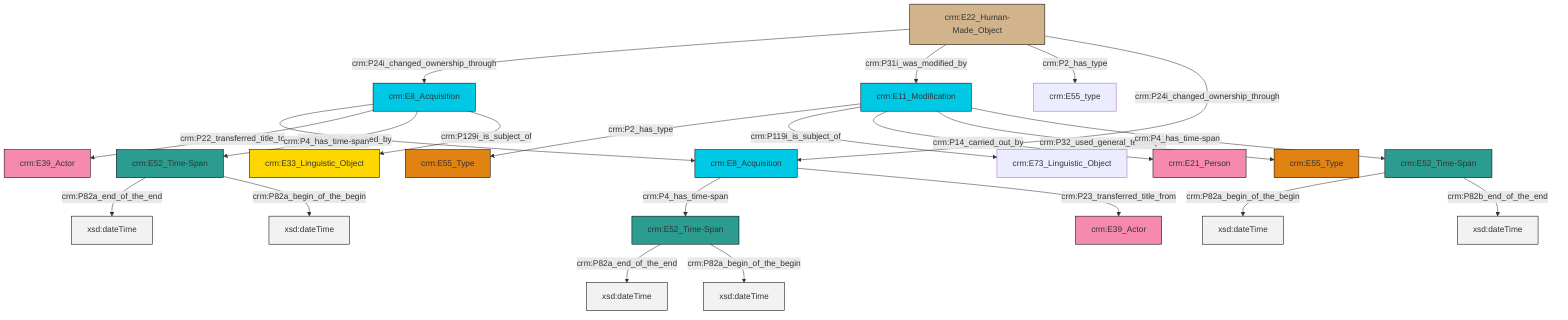 graph TD
classDef Literal fill:#f2f2f2,stroke:#000000;
classDef CRM_Entity fill:#FFFFFF,stroke:#000000;
classDef Temporal_Entity fill:#00C9E6, stroke:#000000;
classDef Type fill:#E18312, stroke:#000000;
classDef Time-Span fill:#2C9C91, stroke:#000000;
classDef Appellation fill:#FFEB7F, stroke:#000000;
classDef Place fill:#008836, stroke:#000000;
classDef Persistent_Item fill:#B266B2, stroke:#000000;
classDef Conceptual_Object fill:#FFD700, stroke:#000000;
classDef Physical_Thing fill:#D2B48C, stroke:#000000;
classDef Actor fill:#f58aad, stroke:#000000;
classDef PC_Classes fill:#4ce600, stroke:#000000;
classDef Multi fill:#cccccc,stroke:#000000;

0["crm:E52_Time-Span"]:::Time-Span -->|crm:P82a_end_of_the_end| 1[xsd:dateTime]:::Literal
4["crm:E11_Modification"]:::Temporal_Entity -->|crm:P2_has_type| 5["crm:E55_Type"]:::Type
8["crm:E22_Human-Made_Object"]:::Physical_Thing -->|crm:P24i_changed_ownership_through| 9["crm:E8_Acquisition"]:::Temporal_Entity
4["crm:E11_Modification"]:::Temporal_Entity -->|crm:P119i_is_subject_of| 10["crm:E73_Linguistic_Object"]:::Default
13["crm:E8_Acquisition"]:::Temporal_Entity -->|crm:P4_has_time-span| 14["crm:E52_Time-Span"]:::Time-Span
8["crm:E22_Human-Made_Object"]:::Physical_Thing -->|crm:P31i_was_modified_by| 4["crm:E11_Modification"]:::Temporal_Entity
9["crm:E8_Acquisition"]:::Temporal_Entity -->|crm:P115i_is_finished_by| 13["crm:E8_Acquisition"]:::Temporal_Entity
14["crm:E52_Time-Span"]:::Time-Span -->|crm:P82a_end_of_the_end| 19[xsd:dateTime]:::Literal
9["crm:E8_Acquisition"]:::Temporal_Entity -->|crm:P22_transferred_title_to| 20["crm:E39_Actor"]:::Actor
14["crm:E52_Time-Span"]:::Time-Span -->|crm:P82a_begin_of_the_begin| 21[xsd:dateTime]:::Literal
0["crm:E52_Time-Span"]:::Time-Span -->|crm:P82a_begin_of_the_begin| 24[xsd:dateTime]:::Literal
8["crm:E22_Human-Made_Object"]:::Physical_Thing -->|crm:P2_has_type| 6["crm:E55_type"]:::Default
4["crm:E11_Modification"]:::Temporal_Entity -->|crm:P14_carried_out_by| 2["crm:E21_Person"]:::Actor
9["crm:E8_Acquisition"]:::Temporal_Entity -->|crm:P4_has_time-span| 0["crm:E52_Time-Span"]:::Time-Span
8["crm:E22_Human-Made_Object"]:::Physical_Thing -->|crm:P24i_changed_ownership_through| 13["crm:E8_Acquisition"]:::Temporal_Entity
4["crm:E11_Modification"]:::Temporal_Entity -->|crm:P32_used_general_technique| 27["crm:E55_Type"]:::Type
4["crm:E11_Modification"]:::Temporal_Entity -->|crm:P4_has_time-span| 11["crm:E52_Time-Span"]:::Time-Span
11["crm:E52_Time-Span"]:::Time-Span -->|crm:P82a_begin_of_the_begin| 32[xsd:dateTime]:::Literal
9["crm:E8_Acquisition"]:::Temporal_Entity -->|crm:P129i_is_subject_of| 22["crm:E33_Linguistic_Object"]:::Conceptual_Object
11["crm:E52_Time-Span"]:::Time-Span -->|crm:P82b_end_of_the_end| 33[xsd:dateTime]:::Literal
13["crm:E8_Acquisition"]:::Temporal_Entity -->|crm:P23_transferred_title_from| 29["crm:E39_Actor"]:::Actor